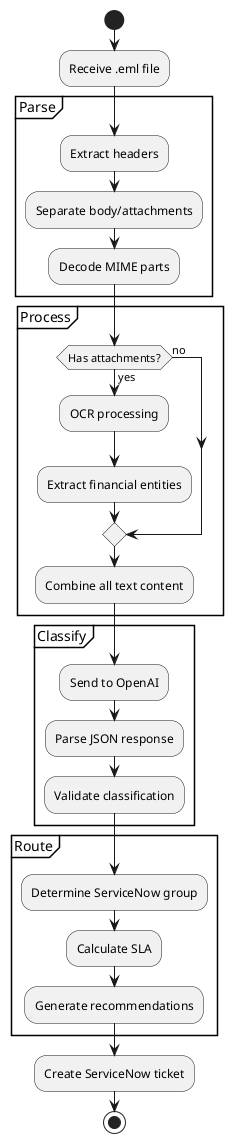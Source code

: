 @startuml Financial Email Classification Flow

start
:Receive .eml file;
partition Parse {
  :Extract headers;
  :Separate body/attachments;
  :Decode MIME parts;
}

partition Process {
  if (Has attachments?) then (yes)
    :OCR processing;
    :Extract financial entities;
  else (no)
  endif
  :Combine all text content;
}

partition Classify {
  :Send to OpenAI;
  :Parse JSON response;
  :Validate classification;
}

partition Route {
  :Determine ServiceNow group;
  :Calculate SLA;
  :Generate recommendations;
}

:Create ServiceNow ticket;
stop

@enduml